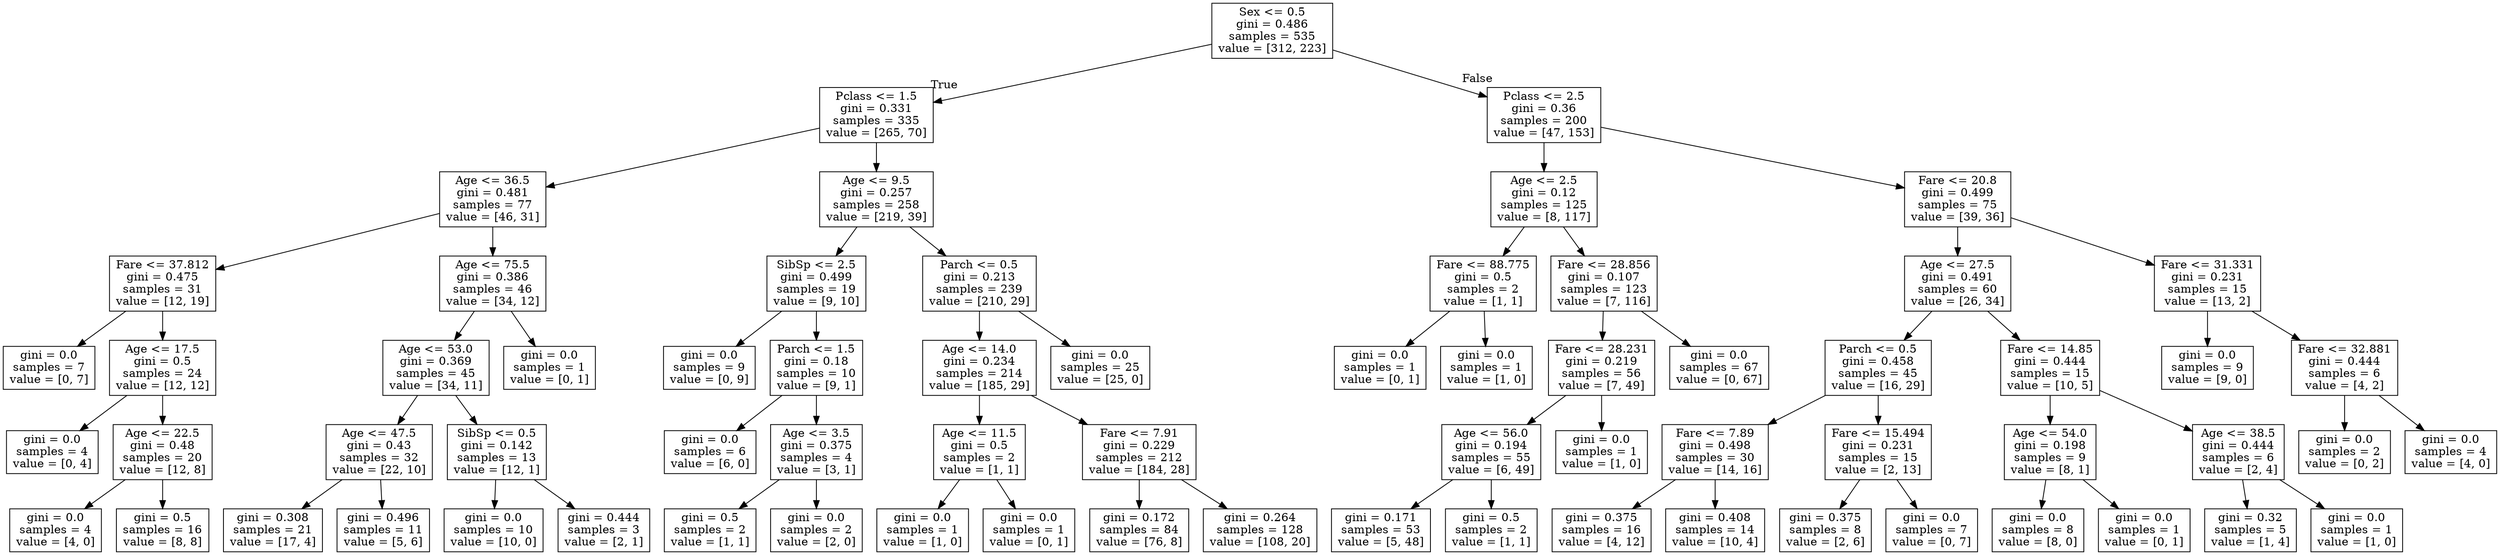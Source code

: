 digraph Tree {
node [shape=box] ;
0 [label="Sex <= 0.5\ngini = 0.486\nsamples = 535\nvalue = [312, 223]"] ;
1 [label="Pclass <= 1.5\ngini = 0.331\nsamples = 335\nvalue = [265, 70]"] ;
0 -> 1 [labeldistance=2.5, labelangle=45, headlabel="True"] ;
2 [label="Age <= 36.5\ngini = 0.481\nsamples = 77\nvalue = [46, 31]"] ;
1 -> 2 ;
3 [label="Fare <= 37.812\ngini = 0.475\nsamples = 31\nvalue = [12, 19]"] ;
2 -> 3 ;
4 [label="gini = 0.0\nsamples = 7\nvalue = [0, 7]"] ;
3 -> 4 ;
5 [label="Age <= 17.5\ngini = 0.5\nsamples = 24\nvalue = [12, 12]"] ;
3 -> 5 ;
6 [label="gini = 0.0\nsamples = 4\nvalue = [0, 4]"] ;
5 -> 6 ;
7 [label="Age <= 22.5\ngini = 0.48\nsamples = 20\nvalue = [12, 8]"] ;
5 -> 7 ;
8 [label="gini = 0.0\nsamples = 4\nvalue = [4, 0]"] ;
7 -> 8 ;
9 [label="gini = 0.5\nsamples = 16\nvalue = [8, 8]"] ;
7 -> 9 ;
10 [label="Age <= 75.5\ngini = 0.386\nsamples = 46\nvalue = [34, 12]"] ;
2 -> 10 ;
11 [label="Age <= 53.0\ngini = 0.369\nsamples = 45\nvalue = [34, 11]"] ;
10 -> 11 ;
12 [label="Age <= 47.5\ngini = 0.43\nsamples = 32\nvalue = [22, 10]"] ;
11 -> 12 ;
13 [label="gini = 0.308\nsamples = 21\nvalue = [17, 4]"] ;
12 -> 13 ;
14 [label="gini = 0.496\nsamples = 11\nvalue = [5, 6]"] ;
12 -> 14 ;
15 [label="SibSp <= 0.5\ngini = 0.142\nsamples = 13\nvalue = [12, 1]"] ;
11 -> 15 ;
16 [label="gini = 0.0\nsamples = 10\nvalue = [10, 0]"] ;
15 -> 16 ;
17 [label="gini = 0.444\nsamples = 3\nvalue = [2, 1]"] ;
15 -> 17 ;
18 [label="gini = 0.0\nsamples = 1\nvalue = [0, 1]"] ;
10 -> 18 ;
19 [label="Age <= 9.5\ngini = 0.257\nsamples = 258\nvalue = [219, 39]"] ;
1 -> 19 ;
20 [label="SibSp <= 2.5\ngini = 0.499\nsamples = 19\nvalue = [9, 10]"] ;
19 -> 20 ;
21 [label="gini = 0.0\nsamples = 9\nvalue = [0, 9]"] ;
20 -> 21 ;
22 [label="Parch <= 1.5\ngini = 0.18\nsamples = 10\nvalue = [9, 1]"] ;
20 -> 22 ;
23 [label="gini = 0.0\nsamples = 6\nvalue = [6, 0]"] ;
22 -> 23 ;
24 [label="Age <= 3.5\ngini = 0.375\nsamples = 4\nvalue = [3, 1]"] ;
22 -> 24 ;
25 [label="gini = 0.5\nsamples = 2\nvalue = [1, 1]"] ;
24 -> 25 ;
26 [label="gini = 0.0\nsamples = 2\nvalue = [2, 0]"] ;
24 -> 26 ;
27 [label="Parch <= 0.5\ngini = 0.213\nsamples = 239\nvalue = [210, 29]"] ;
19 -> 27 ;
28 [label="Age <= 14.0\ngini = 0.234\nsamples = 214\nvalue = [185, 29]"] ;
27 -> 28 ;
29 [label="Age <= 11.5\ngini = 0.5\nsamples = 2\nvalue = [1, 1]"] ;
28 -> 29 ;
30 [label="gini = 0.0\nsamples = 1\nvalue = [1, 0]"] ;
29 -> 30 ;
31 [label="gini = 0.0\nsamples = 1\nvalue = [0, 1]"] ;
29 -> 31 ;
32 [label="Fare <= 7.91\ngini = 0.229\nsamples = 212\nvalue = [184, 28]"] ;
28 -> 32 ;
33 [label="gini = 0.172\nsamples = 84\nvalue = [76, 8]"] ;
32 -> 33 ;
34 [label="gini = 0.264\nsamples = 128\nvalue = [108, 20]"] ;
32 -> 34 ;
35 [label="gini = 0.0\nsamples = 25\nvalue = [25, 0]"] ;
27 -> 35 ;
36 [label="Pclass <= 2.5\ngini = 0.36\nsamples = 200\nvalue = [47, 153]"] ;
0 -> 36 [labeldistance=2.5, labelangle=-45, headlabel="False"] ;
37 [label="Age <= 2.5\ngini = 0.12\nsamples = 125\nvalue = [8, 117]"] ;
36 -> 37 ;
38 [label="Fare <= 88.775\ngini = 0.5\nsamples = 2\nvalue = [1, 1]"] ;
37 -> 38 ;
39 [label="gini = 0.0\nsamples = 1\nvalue = [0, 1]"] ;
38 -> 39 ;
40 [label="gini = 0.0\nsamples = 1\nvalue = [1, 0]"] ;
38 -> 40 ;
41 [label="Fare <= 28.856\ngini = 0.107\nsamples = 123\nvalue = [7, 116]"] ;
37 -> 41 ;
42 [label="Fare <= 28.231\ngini = 0.219\nsamples = 56\nvalue = [7, 49]"] ;
41 -> 42 ;
43 [label="Age <= 56.0\ngini = 0.194\nsamples = 55\nvalue = [6, 49]"] ;
42 -> 43 ;
44 [label="gini = 0.171\nsamples = 53\nvalue = [5, 48]"] ;
43 -> 44 ;
45 [label="gini = 0.5\nsamples = 2\nvalue = [1, 1]"] ;
43 -> 45 ;
46 [label="gini = 0.0\nsamples = 1\nvalue = [1, 0]"] ;
42 -> 46 ;
47 [label="gini = 0.0\nsamples = 67\nvalue = [0, 67]"] ;
41 -> 47 ;
48 [label="Fare <= 20.8\ngini = 0.499\nsamples = 75\nvalue = [39, 36]"] ;
36 -> 48 ;
49 [label="Age <= 27.5\ngini = 0.491\nsamples = 60\nvalue = [26, 34]"] ;
48 -> 49 ;
50 [label="Parch <= 0.5\ngini = 0.458\nsamples = 45\nvalue = [16, 29]"] ;
49 -> 50 ;
51 [label="Fare <= 7.89\ngini = 0.498\nsamples = 30\nvalue = [14, 16]"] ;
50 -> 51 ;
52 [label="gini = 0.375\nsamples = 16\nvalue = [4, 12]"] ;
51 -> 52 ;
53 [label="gini = 0.408\nsamples = 14\nvalue = [10, 4]"] ;
51 -> 53 ;
54 [label="Fare <= 15.494\ngini = 0.231\nsamples = 15\nvalue = [2, 13]"] ;
50 -> 54 ;
55 [label="gini = 0.375\nsamples = 8\nvalue = [2, 6]"] ;
54 -> 55 ;
56 [label="gini = 0.0\nsamples = 7\nvalue = [0, 7]"] ;
54 -> 56 ;
57 [label="Fare <= 14.85\ngini = 0.444\nsamples = 15\nvalue = [10, 5]"] ;
49 -> 57 ;
58 [label="Age <= 54.0\ngini = 0.198\nsamples = 9\nvalue = [8, 1]"] ;
57 -> 58 ;
59 [label="gini = 0.0\nsamples = 8\nvalue = [8, 0]"] ;
58 -> 59 ;
60 [label="gini = 0.0\nsamples = 1\nvalue = [0, 1]"] ;
58 -> 60 ;
61 [label="Age <= 38.5\ngini = 0.444\nsamples = 6\nvalue = [2, 4]"] ;
57 -> 61 ;
62 [label="gini = 0.32\nsamples = 5\nvalue = [1, 4]"] ;
61 -> 62 ;
63 [label="gini = 0.0\nsamples = 1\nvalue = [1, 0]"] ;
61 -> 63 ;
64 [label="Fare <= 31.331\ngini = 0.231\nsamples = 15\nvalue = [13, 2]"] ;
48 -> 64 ;
65 [label="gini = 0.0\nsamples = 9\nvalue = [9, 0]"] ;
64 -> 65 ;
66 [label="Fare <= 32.881\ngini = 0.444\nsamples = 6\nvalue = [4, 2]"] ;
64 -> 66 ;
67 [label="gini = 0.0\nsamples = 2\nvalue = [0, 2]"] ;
66 -> 67 ;
68 [label="gini = 0.0\nsamples = 4\nvalue = [4, 0]"] ;
66 -> 68 ;
}